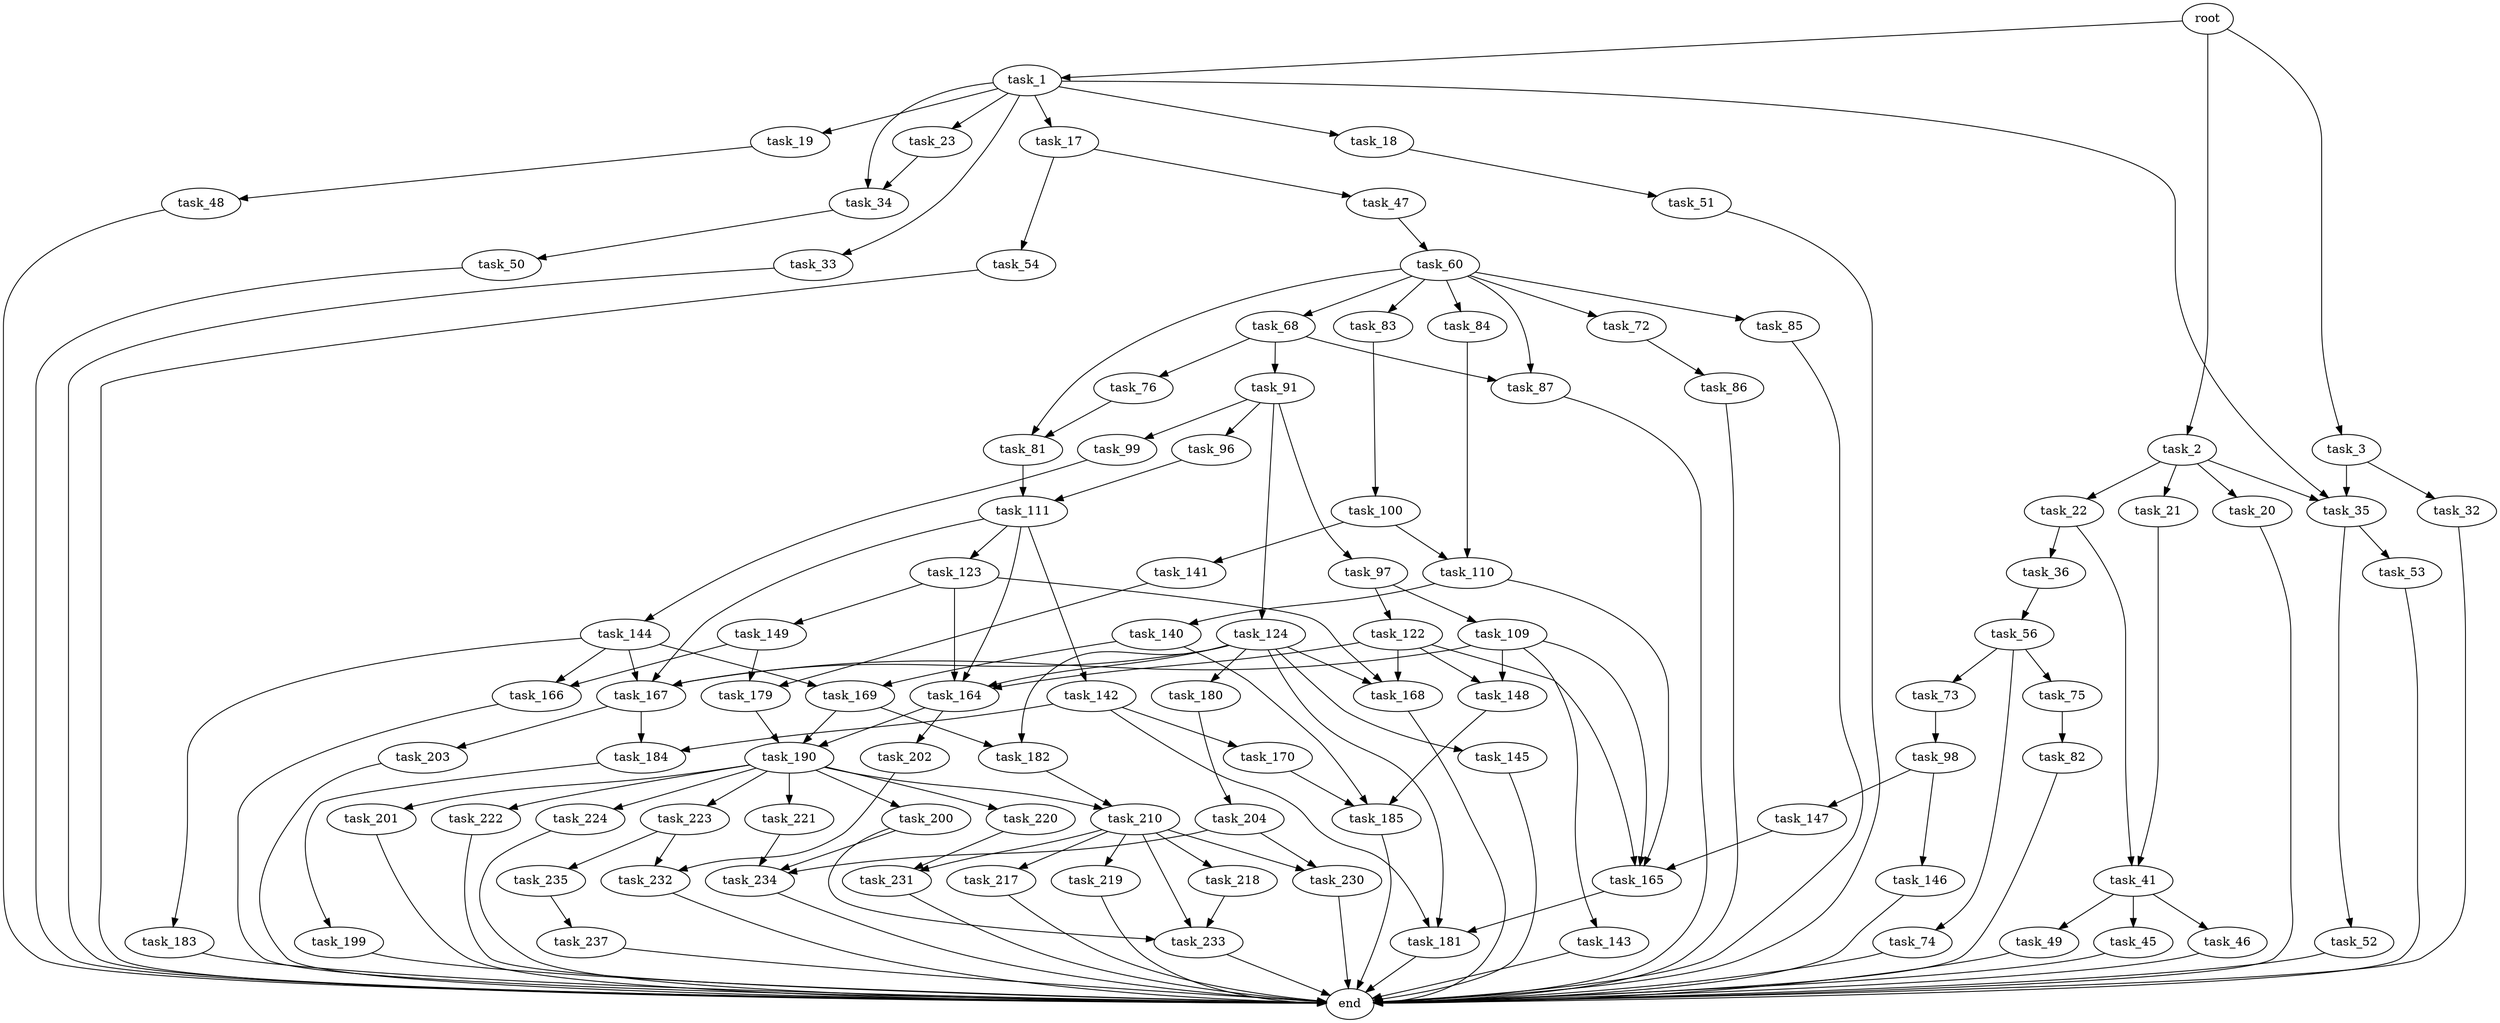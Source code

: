 digraph G {
  root [size="0.000000"];
  task_1 [size="68719476736.000000"];
  task_2 [size="8589934592.000000"];
  task_3 [size="3556666434.000000"];
  task_17 [size="549755813888.000000"];
  task_18 [size="782757789696.000000"];
  task_19 [size="3205529446.000000"];
  task_23 [size="2258451606.000000"];
  task_33 [size="68719476736.000000"];
  task_34 [size="782757789696.000000"];
  task_35 [size="35846785039.000000"];
  task_20 [size="134217728000.000000"];
  task_21 [size="587553566505.000000"];
  task_22 [size="323718064581.000000"];
  task_32 [size="278148027435.000000"];
  task_47 [size="379025120.000000"];
  task_54 [size="782757789696.000000"];
  task_51 [size="22730230861.000000"];
  task_48 [size="549755813888.000000"];
  end [size="0.000000"];
  task_41 [size="525604995656.000000"];
  task_36 [size="549755813888.000000"];
  task_50 [size="127470425232.000000"];
  task_52 [size="16810503922.000000"];
  task_53 [size="8589934592.000000"];
  task_56 [size="148662096155.000000"];
  task_45 [size="21589090021.000000"];
  task_46 [size="6138571412.000000"];
  task_49 [size="549755813888.000000"];
  task_60 [size="34047151030.000000"];
  task_73 [size="5687745067.000000"];
  task_74 [size="68719476736.000000"];
  task_75 [size="3826395165.000000"];
  task_68 [size="134217728000.000000"];
  task_72 [size="293003940937.000000"];
  task_81 [size="30597008508.000000"];
  task_83 [size="36716707612.000000"];
  task_84 [size="21134317383.000000"];
  task_85 [size="533562907096.000000"];
  task_87 [size="368293445632.000000"];
  task_76 [size="16077646239.000000"];
  task_91 [size="1073741824000.000000"];
  task_86 [size="614594668679.000000"];
  task_98 [size="1073741824000.000000"];
  task_82 [size="178236047912.000000"];
  task_111 [size="28991029248.000000"];
  task_100 [size="184309096782.000000"];
  task_110 [size="8589934592.000000"];
  task_96 [size="1429213358.000000"];
  task_97 [size="549755813888.000000"];
  task_99 [size="436525101.000000"];
  task_124 [size="1073741824000.000000"];
  task_109 [size="8589934592.000000"];
  task_122 [size="144400536948.000000"];
  task_146 [size="18677794545.000000"];
  task_147 [size="782757789696.000000"];
  task_144 [size="16224217461.000000"];
  task_141 [size="28991029248.000000"];
  task_143 [size="3896543421.000000"];
  task_148 [size="642579819714.000000"];
  task_165 [size="14211265394.000000"];
  task_167 [size="68719476736.000000"];
  task_140 [size="549755813888.000000"];
  task_123 [size="549755813888.000000"];
  task_142 [size="8916498678.000000"];
  task_164 [size="30389446898.000000"];
  task_168 [size="804437651576.000000"];
  task_149 [size="28991029248.000000"];
  task_145 [size="231928233984.000000"];
  task_180 [size="2524957496.000000"];
  task_181 [size="14221015528.000000"];
  task_182 [size="264144334355.000000"];
  task_169 [size="540462203476.000000"];
  task_185 [size="356184952500.000000"];
  task_179 [size="38325120320.000000"];
  task_170 [size="640402776.000000"];
  task_184 [size="13973982579.000000"];
  task_166 [size="68719476736.000000"];
  task_183 [size="134217728000.000000"];
  task_190 [size="953928086536.000000"];
  task_202 [size="4131926199.000000"];
  task_203 [size="211555424184.000000"];
  task_204 [size="410090395109.000000"];
  task_210 [size="16446204299.000000"];
  task_199 [size="3860443236.000000"];
  task_200 [size="70438308878.000000"];
  task_201 [size="14067213279.000000"];
  task_220 [size="278315699237.000000"];
  task_221 [size="1925980642.000000"];
  task_222 [size="68507137464.000000"];
  task_223 [size="45889977050.000000"];
  task_224 [size="18081340407.000000"];
  task_233 [size="9191047256.000000"];
  task_234 [size="38107099726.000000"];
  task_232 [size="5771824009.000000"];
  task_230 [size="134217728000.000000"];
  task_217 [size="1073741824000.000000"];
  task_218 [size="59158377019.000000"];
  task_219 [size="134217728000.000000"];
  task_231 [size="8589934592.000000"];
  task_235 [size="9044061840.000000"];
  task_237 [size="15877926375.000000"];

  root -> task_1 [size="1.000000"];
  root -> task_2 [size="1.000000"];
  root -> task_3 [size="1.000000"];
  task_1 -> task_17 [size="134217728.000000"];
  task_1 -> task_18 [size="134217728.000000"];
  task_1 -> task_19 [size="134217728.000000"];
  task_1 -> task_23 [size="134217728.000000"];
  task_1 -> task_33 [size="134217728.000000"];
  task_1 -> task_34 [size="134217728.000000"];
  task_1 -> task_35 [size="134217728.000000"];
  task_2 -> task_20 [size="33554432.000000"];
  task_2 -> task_21 [size="33554432.000000"];
  task_2 -> task_22 [size="33554432.000000"];
  task_2 -> task_35 [size="33554432.000000"];
  task_3 -> task_32 [size="75497472.000000"];
  task_3 -> task_35 [size="75497472.000000"];
  task_17 -> task_47 [size="536870912.000000"];
  task_17 -> task_54 [size="536870912.000000"];
  task_18 -> task_51 [size="679477248.000000"];
  task_19 -> task_48 [size="301989888.000000"];
  task_23 -> task_34 [size="75497472.000000"];
  task_33 -> end [size="1.000000"];
  task_34 -> task_50 [size="679477248.000000"];
  task_35 -> task_52 [size="679477248.000000"];
  task_35 -> task_53 [size="679477248.000000"];
  task_20 -> end [size="1.000000"];
  task_21 -> task_41 [size="411041792.000000"];
  task_22 -> task_36 [size="411041792.000000"];
  task_22 -> task_41 [size="411041792.000000"];
  task_32 -> end [size="1.000000"];
  task_47 -> task_60 [size="33554432.000000"];
  task_54 -> end [size="1.000000"];
  task_51 -> end [size="1.000000"];
  task_48 -> end [size="1.000000"];
  task_41 -> task_45 [size="536870912.000000"];
  task_41 -> task_46 [size="536870912.000000"];
  task_41 -> task_49 [size="536870912.000000"];
  task_36 -> task_56 [size="536870912.000000"];
  task_50 -> end [size="1.000000"];
  task_52 -> end [size="1.000000"];
  task_53 -> end [size="1.000000"];
  task_56 -> task_73 [size="209715200.000000"];
  task_56 -> task_74 [size="209715200.000000"];
  task_56 -> task_75 [size="209715200.000000"];
  task_45 -> end [size="1.000000"];
  task_46 -> end [size="1.000000"];
  task_49 -> end [size="1.000000"];
  task_60 -> task_68 [size="679477248.000000"];
  task_60 -> task_72 [size="679477248.000000"];
  task_60 -> task_81 [size="679477248.000000"];
  task_60 -> task_83 [size="679477248.000000"];
  task_60 -> task_84 [size="679477248.000000"];
  task_60 -> task_85 [size="679477248.000000"];
  task_60 -> task_87 [size="679477248.000000"];
  task_73 -> task_98 [size="679477248.000000"];
  task_74 -> end [size="1.000000"];
  task_75 -> task_82 [size="209715200.000000"];
  task_68 -> task_76 [size="209715200.000000"];
  task_68 -> task_87 [size="209715200.000000"];
  task_68 -> task_91 [size="209715200.000000"];
  task_72 -> task_86 [size="679477248.000000"];
  task_81 -> task_111 [size="134217728.000000"];
  task_83 -> task_100 [size="838860800.000000"];
  task_84 -> task_110 [size="411041792.000000"];
  task_85 -> end [size="1.000000"];
  task_87 -> end [size="1.000000"];
  task_76 -> task_81 [size="411041792.000000"];
  task_91 -> task_96 [size="838860800.000000"];
  task_91 -> task_97 [size="838860800.000000"];
  task_91 -> task_99 [size="838860800.000000"];
  task_91 -> task_124 [size="838860800.000000"];
  task_86 -> end [size="1.000000"];
  task_98 -> task_146 [size="838860800.000000"];
  task_98 -> task_147 [size="838860800.000000"];
  task_82 -> end [size="1.000000"];
  task_111 -> task_123 [size="75497472.000000"];
  task_111 -> task_142 [size="75497472.000000"];
  task_111 -> task_164 [size="75497472.000000"];
  task_111 -> task_167 [size="75497472.000000"];
  task_100 -> task_110 [size="209715200.000000"];
  task_100 -> task_141 [size="209715200.000000"];
  task_110 -> task_140 [size="33554432.000000"];
  task_110 -> task_165 [size="33554432.000000"];
  task_96 -> task_111 [size="33554432.000000"];
  task_97 -> task_109 [size="536870912.000000"];
  task_97 -> task_122 [size="536870912.000000"];
  task_99 -> task_144 [size="33554432.000000"];
  task_124 -> task_145 [size="838860800.000000"];
  task_124 -> task_164 [size="838860800.000000"];
  task_124 -> task_167 [size="838860800.000000"];
  task_124 -> task_168 [size="838860800.000000"];
  task_124 -> task_180 [size="838860800.000000"];
  task_124 -> task_181 [size="838860800.000000"];
  task_124 -> task_182 [size="838860800.000000"];
  task_109 -> task_143 [size="33554432.000000"];
  task_109 -> task_148 [size="33554432.000000"];
  task_109 -> task_165 [size="33554432.000000"];
  task_109 -> task_167 [size="33554432.000000"];
  task_122 -> task_148 [size="134217728.000000"];
  task_122 -> task_164 [size="134217728.000000"];
  task_122 -> task_165 [size="134217728.000000"];
  task_122 -> task_168 [size="134217728.000000"];
  task_146 -> end [size="1.000000"];
  task_147 -> task_165 [size="679477248.000000"];
  task_144 -> task_166 [size="301989888.000000"];
  task_144 -> task_167 [size="301989888.000000"];
  task_144 -> task_169 [size="301989888.000000"];
  task_144 -> task_183 [size="301989888.000000"];
  task_141 -> task_179 [size="75497472.000000"];
  task_143 -> end [size="1.000000"];
  task_148 -> task_185 [size="411041792.000000"];
  task_165 -> task_181 [size="536870912.000000"];
  task_167 -> task_184 [size="134217728.000000"];
  task_167 -> task_203 [size="134217728.000000"];
  task_140 -> task_169 [size="536870912.000000"];
  task_140 -> task_185 [size="536870912.000000"];
  task_123 -> task_149 [size="536870912.000000"];
  task_123 -> task_164 [size="536870912.000000"];
  task_123 -> task_168 [size="536870912.000000"];
  task_142 -> task_170 [size="679477248.000000"];
  task_142 -> task_181 [size="679477248.000000"];
  task_142 -> task_184 [size="679477248.000000"];
  task_164 -> task_190 [size="75497472.000000"];
  task_164 -> task_202 [size="75497472.000000"];
  task_168 -> end [size="1.000000"];
  task_149 -> task_166 [size="75497472.000000"];
  task_149 -> task_179 [size="75497472.000000"];
  task_145 -> end [size="1.000000"];
  task_180 -> task_204 [size="301989888.000000"];
  task_181 -> end [size="1.000000"];
  task_182 -> task_210 [size="411041792.000000"];
  task_169 -> task_182 [size="536870912.000000"];
  task_169 -> task_190 [size="536870912.000000"];
  task_185 -> end [size="1.000000"];
  task_179 -> task_190 [size="33554432.000000"];
  task_170 -> task_185 [size="33554432.000000"];
  task_184 -> task_199 [size="301989888.000000"];
  task_166 -> end [size="1.000000"];
  task_183 -> end [size="1.000000"];
  task_190 -> task_200 [size="838860800.000000"];
  task_190 -> task_201 [size="838860800.000000"];
  task_190 -> task_210 [size="838860800.000000"];
  task_190 -> task_220 [size="838860800.000000"];
  task_190 -> task_221 [size="838860800.000000"];
  task_190 -> task_222 [size="838860800.000000"];
  task_190 -> task_223 [size="838860800.000000"];
  task_190 -> task_224 [size="838860800.000000"];
  task_202 -> task_232 [size="209715200.000000"];
  task_203 -> end [size="1.000000"];
  task_204 -> task_230 [size="838860800.000000"];
  task_204 -> task_234 [size="838860800.000000"];
  task_210 -> task_217 [size="679477248.000000"];
  task_210 -> task_218 [size="679477248.000000"];
  task_210 -> task_219 [size="679477248.000000"];
  task_210 -> task_230 [size="679477248.000000"];
  task_210 -> task_231 [size="679477248.000000"];
  task_210 -> task_233 [size="679477248.000000"];
  task_199 -> end [size="1.000000"];
  task_200 -> task_233 [size="75497472.000000"];
  task_200 -> task_234 [size="75497472.000000"];
  task_201 -> end [size="1.000000"];
  task_220 -> task_231 [size="209715200.000000"];
  task_221 -> task_234 [size="33554432.000000"];
  task_222 -> end [size="1.000000"];
  task_223 -> task_232 [size="838860800.000000"];
  task_223 -> task_235 [size="838860800.000000"];
  task_224 -> end [size="1.000000"];
  task_233 -> end [size="1.000000"];
  task_234 -> end [size="1.000000"];
  task_232 -> end [size="1.000000"];
  task_230 -> end [size="1.000000"];
  task_217 -> end [size="1.000000"];
  task_218 -> task_233 [size="75497472.000000"];
  task_219 -> end [size="1.000000"];
  task_231 -> end [size="1.000000"];
  task_235 -> task_237 [size="33554432.000000"];
  task_237 -> end [size="1.000000"];
}
